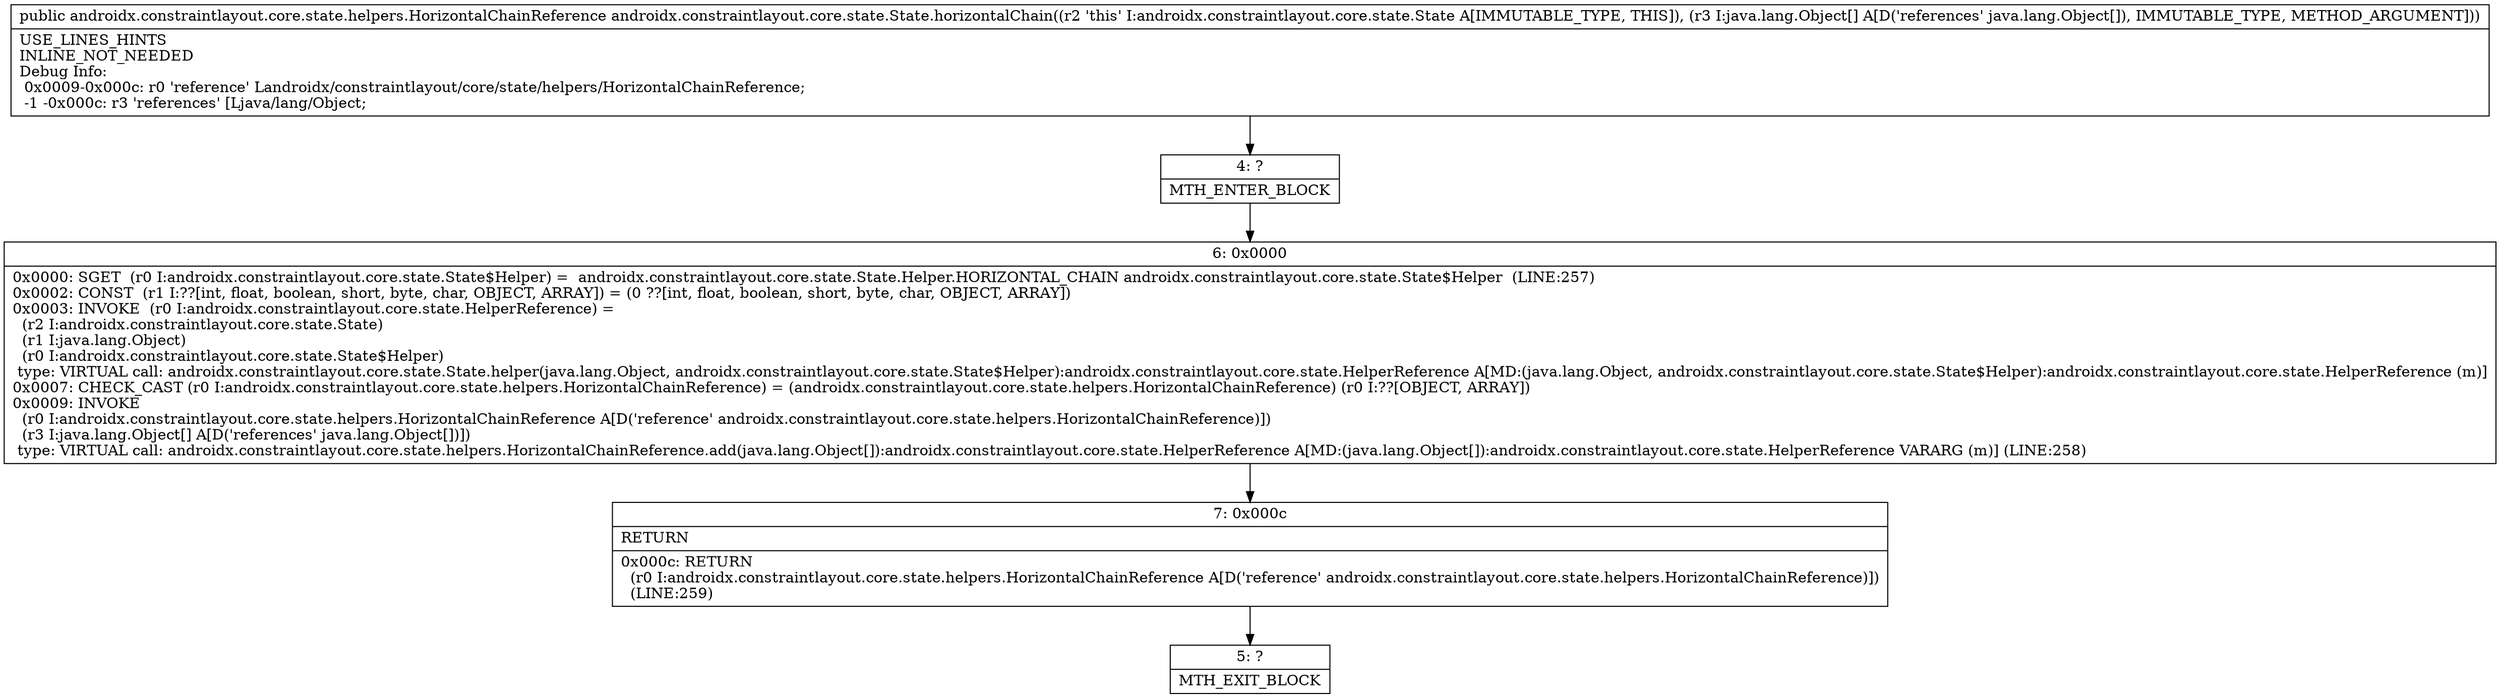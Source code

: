 digraph "CFG forandroidx.constraintlayout.core.state.State.horizontalChain([Ljava\/lang\/Object;)Landroidx\/constraintlayout\/core\/state\/helpers\/HorizontalChainReference;" {
Node_4 [shape=record,label="{4\:\ ?|MTH_ENTER_BLOCK\l}"];
Node_6 [shape=record,label="{6\:\ 0x0000|0x0000: SGET  (r0 I:androidx.constraintlayout.core.state.State$Helper) =  androidx.constraintlayout.core.state.State.Helper.HORIZONTAL_CHAIN androidx.constraintlayout.core.state.State$Helper  (LINE:257)\l0x0002: CONST  (r1 I:??[int, float, boolean, short, byte, char, OBJECT, ARRAY]) = (0 ??[int, float, boolean, short, byte, char, OBJECT, ARRAY]) \l0x0003: INVOKE  (r0 I:androidx.constraintlayout.core.state.HelperReference) = \l  (r2 I:androidx.constraintlayout.core.state.State)\l  (r1 I:java.lang.Object)\l  (r0 I:androidx.constraintlayout.core.state.State$Helper)\l type: VIRTUAL call: androidx.constraintlayout.core.state.State.helper(java.lang.Object, androidx.constraintlayout.core.state.State$Helper):androidx.constraintlayout.core.state.HelperReference A[MD:(java.lang.Object, androidx.constraintlayout.core.state.State$Helper):androidx.constraintlayout.core.state.HelperReference (m)]\l0x0007: CHECK_CAST (r0 I:androidx.constraintlayout.core.state.helpers.HorizontalChainReference) = (androidx.constraintlayout.core.state.helpers.HorizontalChainReference) (r0 I:??[OBJECT, ARRAY]) \l0x0009: INVOKE  \l  (r0 I:androidx.constraintlayout.core.state.helpers.HorizontalChainReference A[D('reference' androidx.constraintlayout.core.state.helpers.HorizontalChainReference)])\l  (r3 I:java.lang.Object[] A[D('references' java.lang.Object[])])\l type: VIRTUAL call: androidx.constraintlayout.core.state.helpers.HorizontalChainReference.add(java.lang.Object[]):androidx.constraintlayout.core.state.HelperReference A[MD:(java.lang.Object[]):androidx.constraintlayout.core.state.HelperReference VARARG (m)] (LINE:258)\l}"];
Node_7 [shape=record,label="{7\:\ 0x000c|RETURN\l|0x000c: RETURN  \l  (r0 I:androidx.constraintlayout.core.state.helpers.HorizontalChainReference A[D('reference' androidx.constraintlayout.core.state.helpers.HorizontalChainReference)])\l  (LINE:259)\l}"];
Node_5 [shape=record,label="{5\:\ ?|MTH_EXIT_BLOCK\l}"];
MethodNode[shape=record,label="{public androidx.constraintlayout.core.state.helpers.HorizontalChainReference androidx.constraintlayout.core.state.State.horizontalChain((r2 'this' I:androidx.constraintlayout.core.state.State A[IMMUTABLE_TYPE, THIS]), (r3 I:java.lang.Object[] A[D('references' java.lang.Object[]), IMMUTABLE_TYPE, METHOD_ARGUMENT]))  | USE_LINES_HINTS\lINLINE_NOT_NEEDED\lDebug Info:\l  0x0009\-0x000c: r0 'reference' Landroidx\/constraintlayout\/core\/state\/helpers\/HorizontalChainReference;\l  \-1 \-0x000c: r3 'references' [Ljava\/lang\/Object;\l}"];
MethodNode -> Node_4;Node_4 -> Node_6;
Node_6 -> Node_7;
Node_7 -> Node_5;
}

